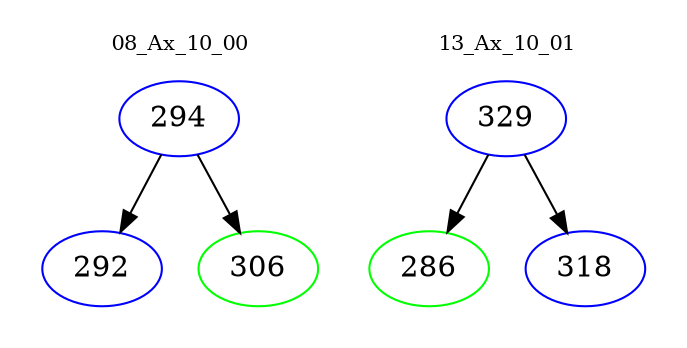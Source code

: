 digraph{
subgraph cluster_0 {
color = white
label = "08_Ax_10_00";
fontsize=10;
T0_294 [label="294", color="blue"]
T0_294 -> T0_292 [color="black"]
T0_292 [label="292", color="blue"]
T0_294 -> T0_306 [color="black"]
T0_306 [label="306", color="green"]
}
subgraph cluster_1 {
color = white
label = "13_Ax_10_01";
fontsize=10;
T1_329 [label="329", color="blue"]
T1_329 -> T1_286 [color="black"]
T1_286 [label="286", color="green"]
T1_329 -> T1_318 [color="black"]
T1_318 [label="318", color="blue"]
}
}
